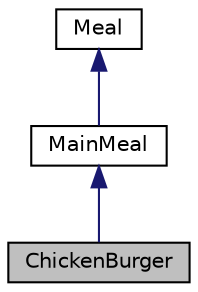 digraph "ChickenBurger"
{
 // LATEX_PDF_SIZE
  edge [fontname="Helvetica",fontsize="10",labelfontname="Helvetica",labelfontsize="10"];
  node [fontname="Helvetica",fontsize="10",shape=record];
  Node1 [label="ChickenBurger",height=0.2,width=0.4,color="black", fillcolor="grey75", style="filled", fontcolor="black",tooltip="The ChickenBurger class is a concrete component of the MainMeal hierarchy."];
  Node2 -> Node1 [dir="back",color="midnightblue",fontsize="10",style="solid",fontname="Helvetica"];
  Node2 [label="MainMeal",height=0.2,width=0.4,color="black", fillcolor="white", style="filled",URL="$classMainMeal.html",tooltip="The MainMeal class is a concrete class that inherits from the Meal class. It provides an implementati..."];
  Node3 -> Node2 [dir="back",color="midnightblue",fontsize="10",style="solid",fontname="Helvetica"];
  Node3 [label="Meal",height=0.2,width=0.4,color="black", fillcolor="white", style="filled",URL="$classMeal.html",tooltip="The Meal class is an abstract base class that defines the interface for creating meals."];
}

